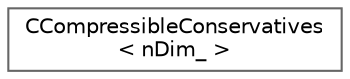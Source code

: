 digraph "Graphical Class Hierarchy"
{
 // LATEX_PDF_SIZE
  bgcolor="transparent";
  edge [fontname=Helvetica,fontsize=10,labelfontname=Helvetica,labelfontsize=10];
  node [fontname=Helvetica,fontsize=10,shape=box,height=0.2,width=0.4];
  rankdir="LR";
  Node0 [id="Node000000",label="CCompressibleConservatives\l\< nDim_ \>",height=0.2,width=0.4,color="grey40", fillcolor="white", style="filled",URL="$structCCompressibleConservatives.html",tooltip="Type to store compressible conservative (i.e. solution) variables."];
}
